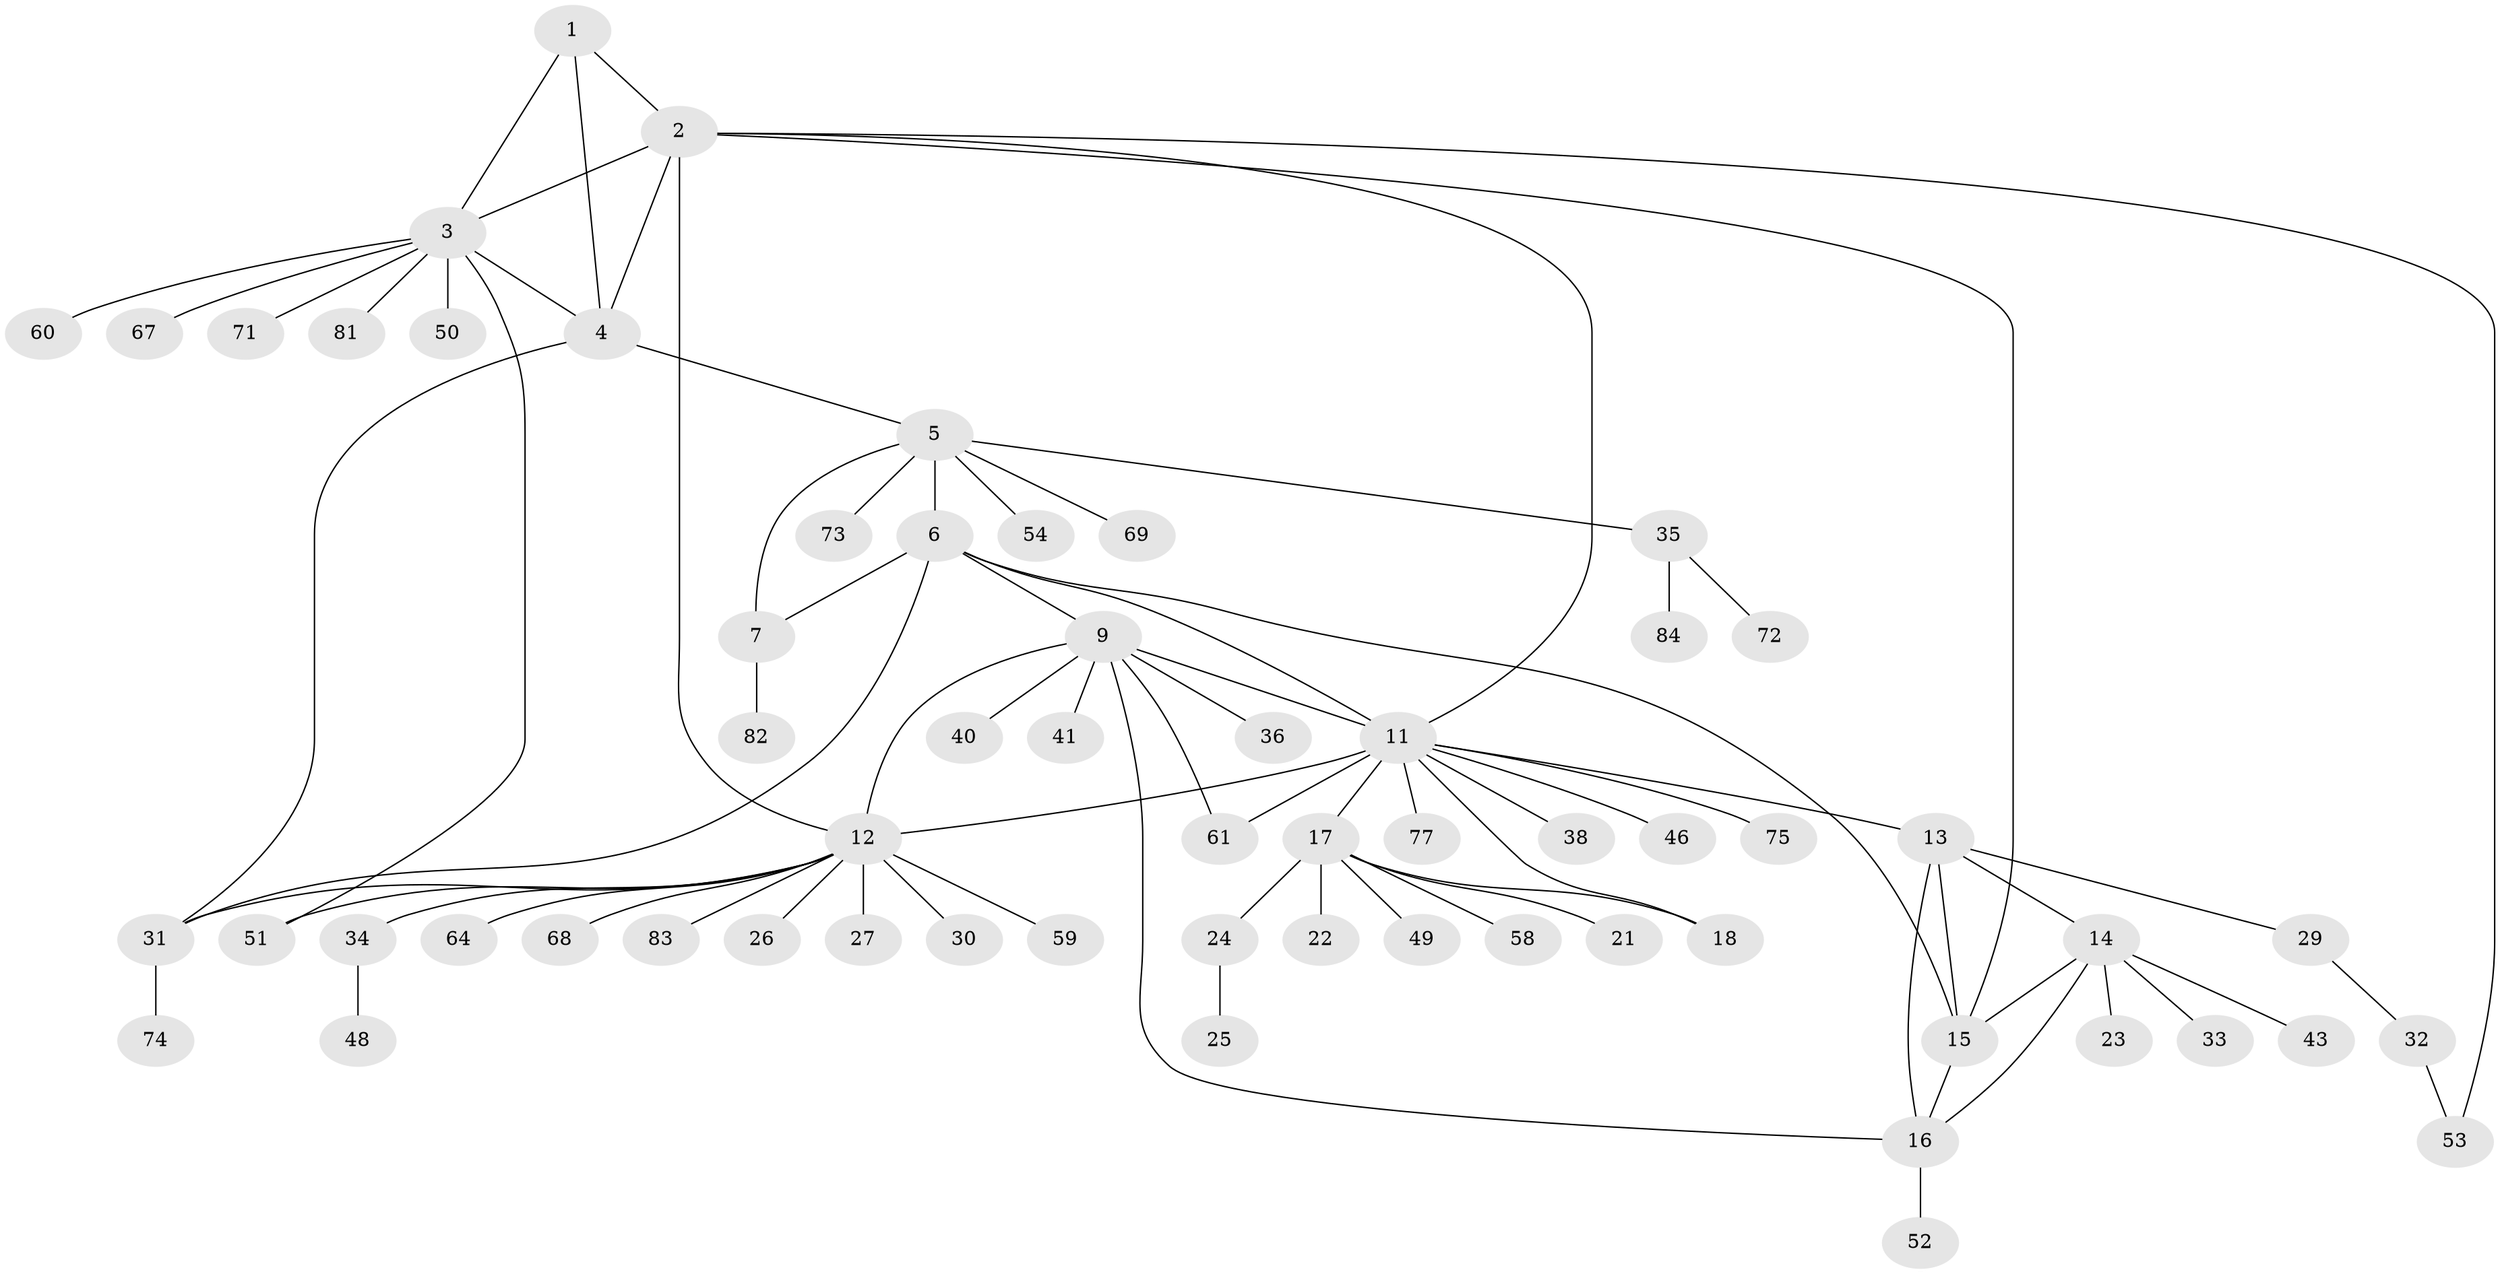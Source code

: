 // original degree distribution, {3: 0.09411764705882353, 8: 0.047058823529411764, 10: 0.011764705882352941, 6: 0.047058823529411764, 5: 0.07058823529411765, 7: 0.023529411764705882, 14: 0.011764705882352941, 1: 0.5411764705882353, 2: 0.15294117647058825}
// Generated by graph-tools (version 1.1) at 2025/42/03/06/25 10:42:07]
// undirected, 61 vertices, 80 edges
graph export_dot {
graph [start="1"]
  node [color=gray90,style=filled];
  1;
  2 [super="+56"];
  3 [super="+37"];
  4 [super="+44"];
  5 [super="+45"];
  6 [super="+8"];
  7 [super="+63"];
  9 [super="+10"];
  11 [super="+20"];
  12 [super="+66"];
  13 [super="+65"];
  14 [super="+28"];
  15;
  16 [super="+78"];
  17 [super="+19"];
  18;
  21;
  22 [super="+79"];
  23;
  24 [super="+55"];
  25 [super="+42"];
  26;
  27;
  29;
  30 [super="+62"];
  31 [super="+39"];
  32 [super="+47"];
  33;
  34 [super="+85"];
  35 [super="+57"];
  36 [super="+76"];
  38;
  40 [super="+70"];
  41 [super="+80"];
  43;
  46;
  48;
  49;
  50;
  51;
  52;
  53;
  54;
  58;
  59;
  60;
  61;
  64;
  67;
  68;
  69;
  71;
  72;
  73;
  74;
  75;
  77;
  81;
  82;
  83;
  84;
  1 -- 2;
  1 -- 3;
  1 -- 4;
  2 -- 3;
  2 -- 4;
  2 -- 12;
  2 -- 15;
  2 -- 53;
  2 -- 11;
  3 -- 4;
  3 -- 50;
  3 -- 51;
  3 -- 60;
  3 -- 67;
  3 -- 71;
  3 -- 81;
  4 -- 5;
  4 -- 31;
  5 -- 6 [weight=2];
  5 -- 7;
  5 -- 35;
  5 -- 54;
  5 -- 73;
  5 -- 69;
  6 -- 7 [weight=2];
  6 -- 15;
  6 -- 11;
  6 -- 9;
  6 -- 31;
  7 -- 82;
  9 -- 11 [weight=2];
  9 -- 12 [weight=2];
  9 -- 16;
  9 -- 36;
  9 -- 40;
  9 -- 61;
  9 -- 41;
  11 -- 12;
  11 -- 38;
  11 -- 46;
  11 -- 75;
  11 -- 77;
  11 -- 17 [weight=2];
  11 -- 18;
  11 -- 61;
  11 -- 13;
  12 -- 26;
  12 -- 27;
  12 -- 30;
  12 -- 31;
  12 -- 34;
  12 -- 51;
  12 -- 59;
  12 -- 64;
  12 -- 83;
  12 -- 68;
  13 -- 14;
  13 -- 15;
  13 -- 16;
  13 -- 29;
  14 -- 15;
  14 -- 16;
  14 -- 23;
  14 -- 33;
  14 -- 43;
  15 -- 16;
  16 -- 52;
  17 -- 18 [weight=2];
  17 -- 22;
  17 -- 58;
  17 -- 49;
  17 -- 21;
  17 -- 24;
  24 -- 25;
  29 -- 32;
  31 -- 74;
  32 -- 53;
  34 -- 48;
  35 -- 84;
  35 -- 72;
}
